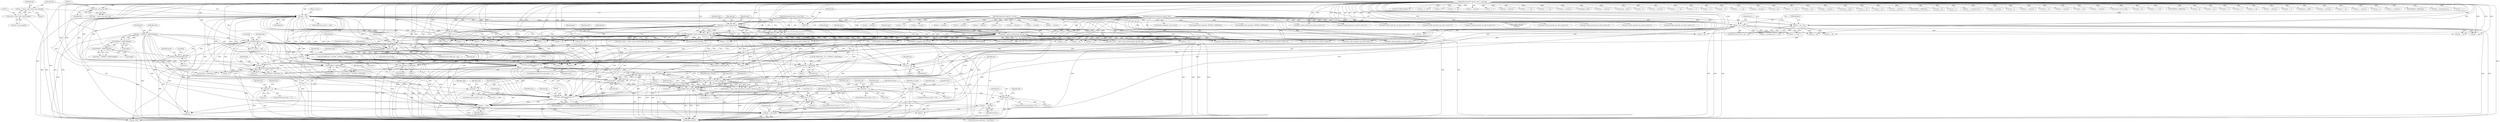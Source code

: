 digraph "1_tcpdump_5dc1860d8267b1e0cb78c9ffa2a40bea2fdb3ddc_4@pointer" {
"1000491" [label="(Call,bp+2)"];
"1000293" [label="(Call,ND_TCHECK2(bp[0], 4 + olen))"];
"1000274" [label="(Call,ND_TCHECK2(bp[0], 4))"];
"1000270" [label="(Call,bp < ep)"];
"1000266" [label="(Call,bp += 4)"];
"1000221" [label="(Call,pimv2_check_checksum(ndo, bp, bp2, len))"];
"1000209" [label="(Call,pimv2_check_checksum(ndo, bp, bp2, 8))"];
"1000120" [label="(MethodParameterIn,netdissect_options *ndo)"];
"1000121" [label="(MethodParameterIn,register const u_char *bp)"];
"1000142" [label="(Call,bp >= ep)"];
"1000129" [label="(Call,(const struct pim *)bp)"];
"1000134" [label="(Call,ep = (const u_char *)ndo->ndo_snapend)"];
"1000136" [label="(Call,(const u_char *)ndo->ndo_snapend)"];
"1000123" [label="(MethodParameterIn,const u_char *bp2)"];
"1000122" [label="(MethodParameterIn,register u_int len)"];
"1000230" [label="(Call,pimv2_check_checksum(ndo, bp, bp2, len))"];
"1000566" [label="(Call,bp += olen)"];
"1000549" [label="(Call,print_unknown_data(ndo, bp, \"\n\t    \", olen))"];
"1000333" [label="(Call,unsigned_relts_print(ndo, EXTRACT_16BITS(bp)))"];
"1000523" [label="(Call,pimv2_addr_print(ndo, ptr, pimv2_unicast, 0))"];
"1000471" [label="(Call,unsigned_relts_print(ndo, *(bp+1)))"];
"1000561" [label="(Call,print_unknown_data(ndo, bp, \"\n\t    \", olen))"];
"1000335" [label="(Call,EXTRACT_16BITS(bp))"];
"1000313" [label="(Call,bp += 4)"];
"1000435" [label="(Call,EXTRACT_32BITS(bp))"];
"1000404" [label="(Call,EXTRACT_32BITS(bp))"];
"1000357" [label="(Call,EXTRACT_16BITS(bp))"];
"1000321" [label="(Call,olen != 2)"];
"1000286" [label="(Call,olen = EXTRACT_16BITS(&bp[2]))"];
"1000288" [label="(Call,EXTRACT_16BITS(&bp[2]))"];
"1000281" [label="(Call,EXTRACT_16BITS(&bp[0]))"];
"1000440" [label="(Call,olen != 4)"];
"1000418" [label="(Call,olen != 4)"];
"1000340" [label="(Call,olen != 4)"];
"1000460" [label="(Call,*(bp+1) != 0)"];
"1000511" [label="(Call,ptr < (bp+olen))"];
"1000538" [label="(Call,ptr += advance)"];
"1000529" [label="(Call,advance < 0)"];
"1000521" [label="(Call,advance = pimv2_addr_print(ndo, ptr, pimv2_unicast, 0))"];
"1000507" [label="(Call,*ptr = bp)"];
"1000147" [label="(Call,ep > bp + len)"];
"1000152" [label="(Call,ep = bp + len)"];
"1000480" [label="(Call,bp+2)"];
"1000436" [label="(Identifier,bp)"];
"1000122" [label="(MethodParameterIn,register u_int len)"];
"1000124" [label="(Block,)"];
"1000509" [label="(Identifier,bp)"];
"1000131" [label="(Identifier,bp)"];
"1001255" [label="(Call,bp >= ep)"];
"1001555" [label="(Call,ND_TCHECK2(bp[0], 2))"];
"1000357" [label="(Call,EXTRACT_16BITS(bp))"];
"1000362" [label="(Call,bp+2)"];
"1000405" [label="(Identifier,bp)"];
"1000209" [label="(Call,pimv2_check_checksum(ndo, bp, bp2, 8))"];
"1000286" [label="(Call,olen = EXTRACT_16BITS(&bp[2]))"];
"1000336" [label="(Identifier,bp)"];
"1000432" [label="(Identifier,ndo)"];
"1000234" [label="(Identifier,len)"];
"1000138" [label="(Call,ndo->ndo_snapend)"];
"1000146" [label="(ControlStructure,if (ep > bp + len))"];
"1001004" [label="(Call,bp + sizeof(uint16_t) >= ep)"];
"1000825" [label="(Call,len -= 4)"];
"1001251" [label="(Call,len -= 4)"];
"1000492" [label="(Identifier,bp)"];
"1000433" [label="(Block,)"];
"1000649" [label="(Call,bp += 4)"];
"1000591" [label="(Call,bp += 8)"];
"1000213" [label="(Literal,8)"];
"1000874" [label="(Call,bp + 4 > ep)"];
"1000554" [label="(ControlStructure,break;)"];
"1000358" [label="(Identifier,bp)"];
"1000770" [label="(Call,len -= advance)"];
"1000211" [label="(Identifier,bp)"];
"1000321" [label="(Call,olen != 2)"];
"1000775" [label="(Call,bp + 4)"];
"1000466" [label="(Block,)"];
"1001317" [label="(Call,bp + 8 > ep)"];
"1000279" [label="(Call,otype = EXTRACT_16BITS(&bp[0]))"];
"1001078" [label="(Call,bp += advance)"];
"1000317" [label="(Identifier,otype)"];
"1000232" [label="(Identifier,bp)"];
"1000531" [label="(Literal,0)"];
"1000278" [label="(Literal,4)"];
"1001050" [label="(Call,bp += 2)"];
"1001506" [label="(Call,bp += advance)"];
"1000454" [label="(Identifier,ndo)"];
"1000465" [label="(Literal,0)"];
"1001036" [label="(Call,bp + 1 >= ep)"];
"1000755" [label="(Call,pimv2_addr_print(ndo, bp, pimv2_unicast, 0))"];
"1000469" [label="(Identifier,ndo)"];
"1001135" [label="(Call,bp + 1 >= ep)"];
"1000481" [label="(Identifier,bp)"];
"1000613" [label="(Call,ipaddr_string(ndo, &ip->ip_src))"];
"1001310" [label="(Call,bp += advance)"];
"1001324" [label="(Call,bp[0] & 0x80)"];
"1000143" [label="(Identifier,bp)"];
"1000333" [label="(Call,unsigned_relts_print(ndo, EXTRACT_16BITS(bp)))"];
"1000513" [label="(Call,bp+olen)"];
"1001298" [label="(Call,pimv2_addr_print(ndo, bp, pimv2_unicast, 0))"];
"1001442" [label="(Call,bp += advance)"];
"1000404" [label="(Call,EXTRACT_32BITS(bp))"];
"1000780" [label="(Call,ngroup = bp[1])"];
"1000935" [label="(Call,pimv2_addr_print(ndo, bp, pimv2_source, 0))"];
"1000875" [label="(Call,bp + 4)"];
"1000683" [label="(Call,len -= advance)"];
"1001113" [label="(Call,bp += advance)"];
"1000714" [label="(Call,len -= advance)"];
"1000774" [label="(Call,bp + 4 > ep)"];
"1000446" [label="(Identifier,ndo)"];
"1000346" [label="(Identifier,ndo)"];
"1000519" [label="(Identifier,ndo)"];
"1000273" [label="(Block,)"];
"1000270" [label="(Call,bp < ep)"];
"1001066" [label="(Call,pimv2_addr_print(ndo, bp, pimv2_unicast, 0))"];
"1001407" [label="(Call,unsigned_relts_print(ndo, EXTRACT_16BITS(&bp[2])))"];
"1001430" [label="(Call,pimv2_addr_print(ndo, bp, pimv2_unicast, 0))"];
"1000975" [label="(Call,pimv2_addr_print(ndo, bp, pimv2_source, 0))"];
"1001382" [label="(Call,bp + 1 >= ep)"];
"1000323" [label="(Literal,2)"];
"1000594" [label="(Call,len -= 8)"];
"1000535" [label="(Identifier,ndo)"];
"1001156" [label="(Call,bp += 4)"];
"1000120" [label="(MethodParameterIn,netdissect_options *ndo)"];
"1000274" [label="(Call,ND_TCHECK2(bp[0], 4))"];
"1001238" [label="(Call,bp += 4)"];
"1000288" [label="(Call,EXTRACT_16BITS(&bp[2]))"];
"1000822" [label="(Call,bp += 4)"];
"1000529" [label="(Call,advance < 0)"];
"1000297" [label="(Call,4 + olen)"];
"1001313" [label="(Call,len -= advance)"];
"1000334" [label="(Identifier,ndo)"];
"1000263" [label="(Block,)"];
"1000136" [label="(Call,(const u_char *)ndo->ndo_snapend)"];
"1000633" [label="(Call,ip6_print(ndo, bp, len))"];
"1000314" [label="(Identifier,bp)"];
"1000539" [label="(Identifier,ptr)"];
"1001219" [label="(Call,bp + 2 >= ep)"];
"1000356" [label="(Identifier,lan_delay)"];
"1000471" [label="(Call,unsigned_relts_print(ndo, *(bp+1)))"];
"1001183" [label="(Call,pimv2_addr_print(ndo, bp,\n \t\t\t\t\t\t\t\tpimv2_unicast,\n\t\t\t\t\t\t\t\t0))"];
"1001279" [label="(Call,bp += advance)"];
"1000567" [label="(Identifier,bp)"];
"1001267" [label="(Call,pimv2_addr_print(ndo, bp, pimv2_group, 0))"];
"1001586" [label="(MethodReturn,RET)"];
"1000337" [label="(ControlStructure,break;)"];
"1000282" [label="(Call,&bp[0])"];
"1001453" [label="(Call,bp < ep)"];
"1000435" [label="(Call,EXTRACT_32BITS(bp))"];
"1001397" [label="(Call,bp + 3 >= ep)"];
"1000339" [label="(ControlStructure,if (olen != 4))"];
"1000440" [label="(Call,olen != 4)"];
"1001101" [label="(Call,pimv2_addr_print(ndo, bp, pimv2_group, 0))"];
"1000910" [label="(Call,len -= 4)"];
"1000990" [label="(Call,len -= advance)"];
"1001517" [label="(Call,pimv2_addr_print(ndo, bp, pimv2_group, 0))"];
"1001054" [label="(Call,bp >= ep)"];
"1000142" [label="(Call,bp >= ep)"];
"1000619" [label="(Call,ipaddr_string(ndo, &ip->ip_dst))"];
"1000568" [label="(Identifier,olen)"];
"1000153" [label="(Identifier,ep)"];
"1000225" [label="(Identifier,len)"];
"1000521" [label="(Call,advance = pimv2_addr_print(ndo, ptr, pimv2_unicast, 0))"];
"1000355" [label="(Call,lan_delay = EXTRACT_16BITS(bp))"];
"1000212" [label="(Identifier,bp2)"];
"1000127" [label="(Call,*pim = (const struct pim *)bp)"];
"1000950" [label="(Call,len -= advance)"];
"1001481" [label="(Call,bp += advance)"];
"1000335" [label="(Call,EXTRACT_16BITS(bp))"];
"1000668" [label="(Call,pimv2_addr_print(ndo, bp, pimv2_group, 0))"];
"1000525" [label="(Identifier,ptr)"];
"1000656" [label="(Call,bp >= ep)"];
"1000402" [label="(Block,)"];
"1000399" [label="(Call,ND_PRINT((ndo, \"%u\", EXTRACT_32BITS(bp))))"];
"1000424" [label="(Identifier,ndo)"];
"1000540" [label="(Identifier,advance)"];
"1000551" [label="(Identifier,bp)"];
"1001151" [label="(Call,frpcnt = bp[1])"];
"1000493" [label="(Literal,2)"];
"1000230" [label="(Call,pimv2_check_checksum(ndo, bp, bp2, len))"];
"1001023" [label="(Call,bp >= ep)"];
"1000527" [label="(Literal,0)"];
"1000538" [label="(Call,ptr += advance)"];
"1000327" [label="(Identifier,ndo)"];
"1000510" [label="(ControlStructure,while (ptr < (bp+olen)))"];
"1000152" [label="(Call,ep = bp + len)"];
"1000313" [label="(Call,bp += 4)"];
"1000147" [label="(Call,ep > bp + len)"];
"1001286" [label="(Call,bp >= ep)"];
"1000141" [label="(ControlStructure,if (bp >= ep))"];
"1000947" [label="(Call,bp += advance)"];
"1001216" [label="(Call,EXTRACT_16BITS(bp))"];
"1000148" [label="(Identifier,ep)"];
"1000562" [label="(Identifier,ndo)"];
"1001214" [label="(Call,unsigned_relts_print(ndo, EXTRACT_16BITS(bp)))"];
"1000473" [label="(Call,*(bp+1))"];
"1001167" [label="(Call,bp < ep)"];
"1001540" [label="(Call,pimv2_addr_print(ndo, bp, pimv2_unicast, 0))"];
"1000340" [label="(Call,olen != 4)"];
"1000332" [label="(Block,)"];
"1000530" [label="(Identifier,advance)"];
"1000223" [label="(Identifier,bp)"];
"1000224" [label="(Identifier,bp2)"];
"1000272" [label="(Identifier,ep)"];
"1000511" [label="(Call,ptr < (bp+olen))"];
"1001037" [label="(Call,bp + 1)"];
"1000550" [label="(Identifier,ndo)"];
"1001018" [label="(Call,bp += sizeof(uint16_t))"];
"1000867" [label="(Call,bp += advance)"];
"1000587" [label="(Call,EXTRACT_32BITS(bp+4))"];
"1000569" [label="(ControlStructure,break;)"];
"1000287" [label="(Identifier,olen)"];
"1000566" [label="(Call,bp += olen)"];
"1000276" [label="(Identifier,bp)"];
"1001398" [label="(Call,bp + 3)"];
"1000522" [label="(Identifier,advance)"];
"1000491" [label="(Call,bp+2)"];
"1001529" [label="(Call,bp += advance)"];
"1001248" [label="(Call,bp += 4)"];
"1000516" [label="(Block,)"];
"1000320" [label="(ControlStructure,if (olen != 2))"];
"1000507" [label="(Call,*ptr = bp)"];
"1000322" [label="(Identifier,olen)"];
"1000907" [label="(Call,bp += 4)"];
"1000819" [label="(Call,unsigned_relts_print(ndo, holdtime))"];
"1001195" [label="(Call,bp += advance)"];
"1000430" [label="(Call,ND_PRINT((ndo, \"0x%08x\", EXTRACT_32BITS(bp))))"];
"1000219" [label="(Call,cksum_status = pimv2_check_checksum(ndo, bp, bp2, len))"];
"1000271" [label="(Identifier,bp)"];
"1000315" [label="(Literal,4)"];
"1000575" [label="(Call,bp + 4)"];
"1000505" [label="(Block,)"];
"1000743" [label="(Call,bp >= ep)"];
"1000552" [label="(Literal,\"\n\t    \")"];
"1000293" [label="(Call,ND_TCHECK2(bp[0], 4 + olen))"];
"1000281" [label="(Call,EXTRACT_16BITS(&bp[0]))"];
"1001360" [label="(Call,bp += 4)"];
"1000839" [label="(Call,bp >= ep)"];
"1000767" [label="(Call,bp += advance)"];
"1000361" [label="(Call,EXTRACT_16BITS(bp+2))"];
"1000145" [label="(Return,return;)"];
"1000233" [label="(Identifier,bp2)"];
"1000599" [label="(Call,(const struct ip *)bp)"];
"1001085" [label="(Call,bp < ep)"];
"1000728" [label="(Call,bp += 4)"];
"1000490" [label="(Call,EXTRACT_16BITS(bp+2))"];
"1001564" [label="(Call,unsigned_relts_print(ndo, EXTRACT_16BITS(bp)))"];
"1000302" [label="(Identifier,ndo)"];
"1001199" [label="(Call,bp + 1 >= ep)"];
"1001016" [label="(Call,EXTRACT_16BITS(bp))"];
"1000134" [label="(Call,ep = (const u_char *)ndo->ndo_snapend)"];
"1000221" [label="(Call,pimv2_check_checksum(ndo, bp, bp2, len))"];
"1000280" [label="(Identifier,otype)"];
"1001282" [label="(Call,len -= advance)"];
"1000418" [label="(Call,olen != 4)"];
"1000460" [label="(Call,*(bp+1) != 0)"];
"1000870" [label="(Call,len -= advance)"];
"1001318" [label="(Call,bp + 8)"];
"1001418" [label="(Call,bp >= ep)"];
"1001200" [label="(Call,bp + 1)"];
"1000543" [label="(ControlStructure,if (ndo->ndo_vflag <= 1))"];
"1000417" [label="(ControlStructure,if (olen != 4))"];
"1000541" [label="(ControlStructure,break;)"];
"1001220" [label="(Call,bp + 2)"];
"1000508" [label="(Identifier,ptr)"];
"1000207" [label="(Call,cksum_status = pimv2_check_checksum(ndo, bp, bp2, 8))"];
"1000269" [label="(ControlStructure,while (bp < ep))"];
"1001117" [label="(Call,bp >= ep)"];
"1000855" [label="(Call,pimv2_addr_print(ndo, bp, pimv2_group, 0))"];
"1000275" [label="(Call,bp[0])"];
"1001494" [label="(Call,pimv2_addr_print(ndo, bp, pimv2_unicast, 0))"];
"1001552" [label="(Call,bp += advance)"];
"1000294" [label="(Call,bp[0])"];
"1000627" [label="(Call,ip_print(ndo, bp, len))"];
"1000462" [label="(Call,bp+1)"];
"1000472" [label="(Identifier,ndo)"];
"1000459" [label="(ControlStructure,if (*(bp+1) != 0))"];
"1000528" [label="(ControlStructure,if (advance < 0))"];
"1000523" [label="(Call,pimv2_addr_print(ndo, ptr, pimv2_unicast, 0))"];
"1000553" [label="(Identifier,olen)"];
"1000555" [label="(ControlStructure,if (ndo->ndo_vflag> 1))"];
"1000289" [label="(Call,&bp[2])"];
"1000420" [label="(Literal,4)"];
"1000442" [label="(Literal,4)"];
"1000699" [label="(Call,pimv2_addr_print(ndo, bp, pimv2_unicast, 0))"];
"1000231" [label="(Identifier,ndo)"];
"1000461" [label="(Call,*(bp+1))"];
"1001414" [label="(Call,bp += 4)"];
"1000228" [label="(Call,cksum_status = pimv2_check_checksum(ndo, bp, bp2, len))"];
"1000652" [label="(Call,len -= 4)"];
"1001376" [label="(Call,pfxcnt = bp[0])"];
"1000680" [label="(Call,bp += advance)"];
"1000687" [label="(Call,bp >= ep)"];
"1000144" [label="(Identifier,ep)"];
"1000561" [label="(Call,print_unknown_data(ndo, bp, \"\n\t    \", olen))"];
"1000588" [label="(Call,bp+4)"];
"1000711" [label="(Call,bp += advance)"];
"1001136" [label="(Call,bp + 1)"];
"1000129" [label="(Call,(const struct pim *)bp)"];
"1000987" [label="(Call,bp += advance)"];
"1001364" [label="(Call,bp >= ep)"];
"1000210" [label="(Identifier,ndo)"];
"1000267" [label="(Identifier,bp)"];
"1000563" [label="(Identifier,bp)"];
"1000222" [label="(Identifier,ndo)"];
"1001000" [label="(Call,bp += 4)"];
"1000341" [label="(Identifier,olen)"];
"1000439" [label="(ControlStructure,if (olen != 4))"];
"1000512" [label="(Identifier,ptr)"];
"1000479" [label="(Call,EXTRACT_16BITS(bp+2))"];
"1000731" [label="(Call,len -= 4)"];
"1000121" [label="(MethodParameterIn,register const u_char *bp)"];
"1000295" [label="(Identifier,bp)"];
"1001566" [label="(Call,EXTRACT_16BITS(bp))"];
"1000419" [label="(Identifier,olen)"];
"1000154" [label="(Call,bp + len)"];
"1001005" [label="(Call,bp + sizeof(uint16_t))"];
"1000526" [label="(Identifier,pimv2_unicast)"];
"1000159" [label="(Identifier,pim)"];
"1000565" [label="(Identifier,olen)"];
"1000549" [label="(Call,print_unknown_data(ndo, bp, \"\n\t    \", olen))"];
"1000342" [label="(Literal,4)"];
"1000149" [label="(Call,bp + len)"];
"1000441" [label="(Identifier,olen)"];
"1000268" [label="(Literal,4)"];
"1001383" [label="(Call,bp + 1)"];
"1000135" [label="(Identifier,ep)"];
"1000564" [label="(Literal,\"\n\t    \")"];
"1000123" [label="(MethodParameterIn,const u_char *bp2)"];
"1000524" [label="(Identifier,ndo)"];
"1001469" [label="(Call,pimv2_addr_print(ndo, bp, pimv2_group, 0))"];
"1000474" [label="(Call,bp+1)"];
"1000266" [label="(Call,bp += 4)"];
"1000491" -> "1000490"  [label="AST: "];
"1000491" -> "1000493"  [label="CFG: "];
"1000492" -> "1000491"  [label="AST: "];
"1000493" -> "1000491"  [label="AST: "];
"1000490" -> "1000491"  [label="CFG: "];
"1000491" -> "1001586"  [label="DDG: "];
"1000293" -> "1000491"  [label="DDG: "];
"1000121" -> "1000491"  [label="DDG: "];
"1000221" -> "1000491"  [label="DDG: "];
"1000230" -> "1000491"  [label="DDG: "];
"1000209" -> "1000491"  [label="DDG: "];
"1000313" -> "1000491"  [label="DDG: "];
"1000142" -> "1000491"  [label="DDG: "];
"1000293" -> "1000273"  [label="AST: "];
"1000293" -> "1000297"  [label="CFG: "];
"1000294" -> "1000293"  [label="AST: "];
"1000297" -> "1000293"  [label="AST: "];
"1000302" -> "1000293"  [label="CFG: "];
"1000293" -> "1001586"  [label="DDG: "];
"1000293" -> "1001586"  [label="DDG: "];
"1000293" -> "1001586"  [label="DDG: "];
"1000293" -> "1000270"  [label="DDG: "];
"1000293" -> "1000274"  [label="DDG: "];
"1000274" -> "1000293"  [label="DDG: "];
"1000270" -> "1000293"  [label="DDG: "];
"1000121" -> "1000293"  [label="DDG: "];
"1000286" -> "1000293"  [label="DDG: "];
"1000293" -> "1000313"  [label="DDG: "];
"1000293" -> "1000335"  [label="DDG: "];
"1000293" -> "1000357"  [label="DDG: "];
"1000293" -> "1000361"  [label="DDG: "];
"1000293" -> "1000362"  [label="DDG: "];
"1000293" -> "1000404"  [label="DDG: "];
"1000293" -> "1000435"  [label="DDG: "];
"1000293" -> "1000462"  [label="DDG: "];
"1000293" -> "1000474"  [label="DDG: "];
"1000293" -> "1000479"  [label="DDG: "];
"1000293" -> "1000480"  [label="DDG: "];
"1000293" -> "1000490"  [label="DDG: "];
"1000293" -> "1000507"  [label="DDG: "];
"1000293" -> "1000511"  [label="DDG: "];
"1000293" -> "1000513"  [label="DDG: "];
"1000293" -> "1000549"  [label="DDG: "];
"1000293" -> "1000561"  [label="DDG: "];
"1000293" -> "1000566"  [label="DDG: "];
"1000274" -> "1000273"  [label="AST: "];
"1000274" -> "1000278"  [label="CFG: "];
"1000275" -> "1000274"  [label="AST: "];
"1000278" -> "1000274"  [label="AST: "];
"1000280" -> "1000274"  [label="CFG: "];
"1000274" -> "1001586"  [label="DDG: "];
"1000270" -> "1000274"  [label="DDG: "];
"1000121" -> "1000274"  [label="DDG: "];
"1000270" -> "1000269"  [label="AST: "];
"1000270" -> "1000272"  [label="CFG: "];
"1000271" -> "1000270"  [label="AST: "];
"1000272" -> "1000270"  [label="AST: "];
"1000276" -> "1000270"  [label="CFG: "];
"1000569" -> "1000270"  [label="CFG: "];
"1000270" -> "1001586"  [label="DDG: "];
"1000270" -> "1001586"  [label="DDG: "];
"1000270" -> "1001586"  [label="DDG: "];
"1000266" -> "1000270"  [label="DDG: "];
"1000566" -> "1000270"  [label="DDG: "];
"1000121" -> "1000270"  [label="DDG: "];
"1000147" -> "1000270"  [label="DDG: "];
"1000152" -> "1000270"  [label="DDG: "];
"1000270" -> "1000313"  [label="DDG: "];
"1000266" -> "1000263"  [label="AST: "];
"1000266" -> "1000268"  [label="CFG: "];
"1000267" -> "1000266"  [label="AST: "];
"1000268" -> "1000266"  [label="AST: "];
"1000271" -> "1000266"  [label="CFG: "];
"1000221" -> "1000266"  [label="DDG: "];
"1000230" -> "1000266"  [label="DDG: "];
"1000209" -> "1000266"  [label="DDG: "];
"1000121" -> "1000266"  [label="DDG: "];
"1000142" -> "1000266"  [label="DDG: "];
"1000221" -> "1000219"  [label="AST: "];
"1000221" -> "1000225"  [label="CFG: "];
"1000222" -> "1000221"  [label="AST: "];
"1000223" -> "1000221"  [label="AST: "];
"1000224" -> "1000221"  [label="AST: "];
"1000225" -> "1000221"  [label="AST: "];
"1000219" -> "1000221"  [label="CFG: "];
"1000221" -> "1001586"  [label="DDG: "];
"1000221" -> "1001586"  [label="DDG: "];
"1000221" -> "1001586"  [label="DDG: "];
"1000221" -> "1001586"  [label="DDG: "];
"1000221" -> "1000219"  [label="DDG: "];
"1000221" -> "1000219"  [label="DDG: "];
"1000221" -> "1000219"  [label="DDG: "];
"1000221" -> "1000219"  [label="DDG: "];
"1000209" -> "1000221"  [label="DDG: "];
"1000209" -> "1000221"  [label="DDG: "];
"1000209" -> "1000221"  [label="DDG: "];
"1000120" -> "1000221"  [label="DDG: "];
"1000121" -> "1000221"  [label="DDG: "];
"1000123" -> "1000221"  [label="DDG: "];
"1000122" -> "1000221"  [label="DDG: "];
"1000221" -> "1000333"  [label="DDG: "];
"1000221" -> "1000335"  [label="DDG: "];
"1000221" -> "1000357"  [label="DDG: "];
"1000221" -> "1000404"  [label="DDG: "];
"1000221" -> "1000435"  [label="DDG: "];
"1000221" -> "1000462"  [label="DDG: "];
"1000221" -> "1000471"  [label="DDG: "];
"1000221" -> "1000474"  [label="DDG: "];
"1000221" -> "1000479"  [label="DDG: "];
"1000221" -> "1000480"  [label="DDG: "];
"1000221" -> "1000490"  [label="DDG: "];
"1000221" -> "1000507"  [label="DDG: "];
"1000221" -> "1000511"  [label="DDG: "];
"1000221" -> "1000513"  [label="DDG: "];
"1000221" -> "1000523"  [label="DDG: "];
"1000221" -> "1000549"  [label="DDG: "];
"1000221" -> "1000549"  [label="DDG: "];
"1000221" -> "1000561"  [label="DDG: "];
"1000221" -> "1000561"  [label="DDG: "];
"1000221" -> "1000566"  [label="DDG: "];
"1000221" -> "1000575"  [label="DDG: "];
"1000221" -> "1000587"  [label="DDG: "];
"1000221" -> "1000588"  [label="DDG: "];
"1000221" -> "1000591"  [label="DDG: "];
"1000221" -> "1000594"  [label="DDG: "];
"1000221" -> "1000613"  [label="DDG: "];
"1000221" -> "1000627"  [label="DDG: "];
"1000221" -> "1000627"  [label="DDG: "];
"1000221" -> "1000627"  [label="DDG: "];
"1000221" -> "1000633"  [label="DDG: "];
"1000221" -> "1000633"  [label="DDG: "];
"1000221" -> "1000633"  [label="DDG: "];
"1000221" -> "1000649"  [label="DDG: "];
"1000221" -> "1000652"  [label="DDG: "];
"1000221" -> "1000668"  [label="DDG: "];
"1000221" -> "1000728"  [label="DDG: "];
"1000221" -> "1000731"  [label="DDG: "];
"1000221" -> "1000755"  [label="DDG: "];
"1000221" -> "1000819"  [label="DDG: "];
"1000221" -> "1000855"  [label="DDG: "];
"1000221" -> "1001000"  [label="DDG: "];
"1000221" -> "1001066"  [label="DDG: "];
"1000221" -> "1001248"  [label="DDG: "];
"1000221" -> "1001251"  [label="DDG: "];
"1000221" -> "1001267"  [label="DDG: "];
"1000221" -> "1001360"  [label="DDG: "];
"1000221" -> "1001407"  [label="DDG: "];
"1000221" -> "1001494"  [label="DDG: "];
"1000221" -> "1001494"  [label="DDG: "];
"1000209" -> "1000207"  [label="AST: "];
"1000209" -> "1000213"  [label="CFG: "];
"1000210" -> "1000209"  [label="AST: "];
"1000211" -> "1000209"  [label="AST: "];
"1000212" -> "1000209"  [label="AST: "];
"1000213" -> "1000209"  [label="AST: "];
"1000207" -> "1000209"  [label="CFG: "];
"1000209" -> "1001586"  [label="DDG: "];
"1000209" -> "1001586"  [label="DDG: "];
"1000209" -> "1001586"  [label="DDG: "];
"1000209" -> "1000207"  [label="DDG: "];
"1000209" -> "1000207"  [label="DDG: "];
"1000209" -> "1000207"  [label="DDG: "];
"1000209" -> "1000207"  [label="DDG: "];
"1000120" -> "1000209"  [label="DDG: "];
"1000121" -> "1000209"  [label="DDG: "];
"1000142" -> "1000209"  [label="DDG: "];
"1000123" -> "1000209"  [label="DDG: "];
"1000209" -> "1000333"  [label="DDG: "];
"1000209" -> "1000335"  [label="DDG: "];
"1000209" -> "1000357"  [label="DDG: "];
"1000209" -> "1000404"  [label="DDG: "];
"1000209" -> "1000435"  [label="DDG: "];
"1000209" -> "1000462"  [label="DDG: "];
"1000209" -> "1000471"  [label="DDG: "];
"1000209" -> "1000474"  [label="DDG: "];
"1000209" -> "1000479"  [label="DDG: "];
"1000209" -> "1000480"  [label="DDG: "];
"1000209" -> "1000490"  [label="DDG: "];
"1000209" -> "1000507"  [label="DDG: "];
"1000209" -> "1000511"  [label="DDG: "];
"1000209" -> "1000513"  [label="DDG: "];
"1000209" -> "1000523"  [label="DDG: "];
"1000209" -> "1000549"  [label="DDG: "];
"1000209" -> "1000549"  [label="DDG: "];
"1000209" -> "1000561"  [label="DDG: "];
"1000209" -> "1000561"  [label="DDG: "];
"1000209" -> "1000566"  [label="DDG: "];
"1000209" -> "1000575"  [label="DDG: "];
"1000209" -> "1000587"  [label="DDG: "];
"1000209" -> "1000588"  [label="DDG: "];
"1000209" -> "1000591"  [label="DDG: "];
"1000209" -> "1000613"  [label="DDG: "];
"1000209" -> "1000627"  [label="DDG: "];
"1000209" -> "1000627"  [label="DDG: "];
"1000209" -> "1000633"  [label="DDG: "];
"1000209" -> "1000633"  [label="DDG: "];
"1000209" -> "1000649"  [label="DDG: "];
"1000209" -> "1000668"  [label="DDG: "];
"1000209" -> "1000728"  [label="DDG: "];
"1000209" -> "1000755"  [label="DDG: "];
"1000209" -> "1000819"  [label="DDG: "];
"1000209" -> "1000855"  [label="DDG: "];
"1000209" -> "1001000"  [label="DDG: "];
"1000209" -> "1001066"  [label="DDG: "];
"1000209" -> "1001248"  [label="DDG: "];
"1000209" -> "1001267"  [label="DDG: "];
"1000209" -> "1001360"  [label="DDG: "];
"1000209" -> "1001407"  [label="DDG: "];
"1000209" -> "1001494"  [label="DDG: "];
"1000209" -> "1001494"  [label="DDG: "];
"1000120" -> "1000119"  [label="AST: "];
"1000120" -> "1001586"  [label="DDG: "];
"1000120" -> "1000230"  [label="DDG: "];
"1000120" -> "1000333"  [label="DDG: "];
"1000120" -> "1000471"  [label="DDG: "];
"1000120" -> "1000523"  [label="DDG: "];
"1000120" -> "1000549"  [label="DDG: "];
"1000120" -> "1000561"  [label="DDG: "];
"1000120" -> "1000613"  [label="DDG: "];
"1000120" -> "1000619"  [label="DDG: "];
"1000120" -> "1000627"  [label="DDG: "];
"1000120" -> "1000633"  [label="DDG: "];
"1000120" -> "1000668"  [label="DDG: "];
"1000120" -> "1000699"  [label="DDG: "];
"1000120" -> "1000755"  [label="DDG: "];
"1000120" -> "1000819"  [label="DDG: "];
"1000120" -> "1000855"  [label="DDG: "];
"1000120" -> "1000935"  [label="DDG: "];
"1000120" -> "1000975"  [label="DDG: "];
"1000120" -> "1001066"  [label="DDG: "];
"1000120" -> "1001101"  [label="DDG: "];
"1000120" -> "1001183"  [label="DDG: "];
"1000120" -> "1001214"  [label="DDG: "];
"1000120" -> "1001267"  [label="DDG: "];
"1000120" -> "1001298"  [label="DDG: "];
"1000120" -> "1001407"  [label="DDG: "];
"1000120" -> "1001430"  [label="DDG: "];
"1000120" -> "1001469"  [label="DDG: "];
"1000120" -> "1001494"  [label="DDG: "];
"1000120" -> "1001517"  [label="DDG: "];
"1000120" -> "1001540"  [label="DDG: "];
"1000120" -> "1001564"  [label="DDG: "];
"1000121" -> "1000119"  [label="AST: "];
"1000121" -> "1001586"  [label="DDG: "];
"1000121" -> "1000129"  [label="DDG: "];
"1000121" -> "1000142"  [label="DDG: "];
"1000121" -> "1000147"  [label="DDG: "];
"1000121" -> "1000149"  [label="DDG: "];
"1000121" -> "1000152"  [label="DDG: "];
"1000121" -> "1000154"  [label="DDG: "];
"1000121" -> "1000230"  [label="DDG: "];
"1000121" -> "1000313"  [label="DDG: "];
"1000121" -> "1000335"  [label="DDG: "];
"1000121" -> "1000357"  [label="DDG: "];
"1000121" -> "1000361"  [label="DDG: "];
"1000121" -> "1000362"  [label="DDG: "];
"1000121" -> "1000404"  [label="DDG: "];
"1000121" -> "1000435"  [label="DDG: "];
"1000121" -> "1000462"  [label="DDG: "];
"1000121" -> "1000474"  [label="DDG: "];
"1000121" -> "1000479"  [label="DDG: "];
"1000121" -> "1000480"  [label="DDG: "];
"1000121" -> "1000490"  [label="DDG: "];
"1000121" -> "1000507"  [label="DDG: "];
"1000121" -> "1000511"  [label="DDG: "];
"1000121" -> "1000513"  [label="DDG: "];
"1000121" -> "1000549"  [label="DDG: "];
"1000121" -> "1000561"  [label="DDG: "];
"1000121" -> "1000566"  [label="DDG: "];
"1000121" -> "1000575"  [label="DDG: "];
"1000121" -> "1000587"  [label="DDG: "];
"1000121" -> "1000588"  [label="DDG: "];
"1000121" -> "1000591"  [label="DDG: "];
"1000121" -> "1000599"  [label="DDG: "];
"1000121" -> "1000627"  [label="DDG: "];
"1000121" -> "1000633"  [label="DDG: "];
"1000121" -> "1000649"  [label="DDG: "];
"1000121" -> "1000656"  [label="DDG: "];
"1000121" -> "1000668"  [label="DDG: "];
"1000121" -> "1000680"  [label="DDG: "];
"1000121" -> "1000687"  [label="DDG: "];
"1000121" -> "1000699"  [label="DDG: "];
"1000121" -> "1000711"  [label="DDG: "];
"1000121" -> "1000728"  [label="DDG: "];
"1000121" -> "1000743"  [label="DDG: "];
"1000121" -> "1000755"  [label="DDG: "];
"1000121" -> "1000767"  [label="DDG: "];
"1000121" -> "1000774"  [label="DDG: "];
"1000121" -> "1000775"  [label="DDG: "];
"1000121" -> "1000780"  [label="DDG: "];
"1000121" -> "1000822"  [label="DDG: "];
"1000121" -> "1000839"  [label="DDG: "];
"1000121" -> "1000855"  [label="DDG: "];
"1000121" -> "1000867"  [label="DDG: "];
"1000121" -> "1000874"  [label="DDG: "];
"1000121" -> "1000875"  [label="DDG: "];
"1000121" -> "1000907"  [label="DDG: "];
"1000121" -> "1000935"  [label="DDG: "];
"1000121" -> "1000947"  [label="DDG: "];
"1000121" -> "1000975"  [label="DDG: "];
"1000121" -> "1000987"  [label="DDG: "];
"1000121" -> "1001000"  [label="DDG: "];
"1000121" -> "1001004"  [label="DDG: "];
"1000121" -> "1001005"  [label="DDG: "];
"1000121" -> "1001016"  [label="DDG: "];
"1000121" -> "1001018"  [label="DDG: "];
"1000121" -> "1001023"  [label="DDG: "];
"1000121" -> "1001036"  [label="DDG: "];
"1000121" -> "1001037"  [label="DDG: "];
"1000121" -> "1001050"  [label="DDG: "];
"1000121" -> "1001054"  [label="DDG: "];
"1000121" -> "1001066"  [label="DDG: "];
"1000121" -> "1001078"  [label="DDG: "];
"1000121" -> "1001085"  [label="DDG: "];
"1000121" -> "1001101"  [label="DDG: "];
"1000121" -> "1001113"  [label="DDG: "];
"1000121" -> "1001117"  [label="DDG: "];
"1000121" -> "1001135"  [label="DDG: "];
"1000121" -> "1001136"  [label="DDG: "];
"1000121" -> "1001151"  [label="DDG: "];
"1000121" -> "1001156"  [label="DDG: "];
"1000121" -> "1001167"  [label="DDG: "];
"1000121" -> "1001183"  [label="DDG: "];
"1000121" -> "1001195"  [label="DDG: "];
"1000121" -> "1001199"  [label="DDG: "];
"1000121" -> "1001200"  [label="DDG: "];
"1000121" -> "1001216"  [label="DDG: "];
"1000121" -> "1001219"  [label="DDG: "];
"1000121" -> "1001220"  [label="DDG: "];
"1000121" -> "1001238"  [label="DDG: "];
"1000121" -> "1001248"  [label="DDG: "];
"1000121" -> "1001255"  [label="DDG: "];
"1000121" -> "1001267"  [label="DDG: "];
"1000121" -> "1001279"  [label="DDG: "];
"1000121" -> "1001286"  [label="DDG: "];
"1000121" -> "1001298"  [label="DDG: "];
"1000121" -> "1001310"  [label="DDG: "];
"1000121" -> "1001317"  [label="DDG: "];
"1000121" -> "1001318"  [label="DDG: "];
"1000121" -> "1001324"  [label="DDG: "];
"1000121" -> "1001360"  [label="DDG: "];
"1000121" -> "1001364"  [label="DDG: "];
"1000121" -> "1001376"  [label="DDG: "];
"1000121" -> "1001382"  [label="DDG: "];
"1000121" -> "1001383"  [label="DDG: "];
"1000121" -> "1001397"  [label="DDG: "];
"1000121" -> "1001398"  [label="DDG: "];
"1000121" -> "1001414"  [label="DDG: "];
"1000121" -> "1001418"  [label="DDG: "];
"1000121" -> "1001430"  [label="DDG: "];
"1000121" -> "1001442"  [label="DDG: "];
"1000121" -> "1001453"  [label="DDG: "];
"1000121" -> "1001469"  [label="DDG: "];
"1000121" -> "1001481"  [label="DDG: "];
"1000121" -> "1001494"  [label="DDG: "];
"1000121" -> "1001506"  [label="DDG: "];
"1000121" -> "1001517"  [label="DDG: "];
"1000121" -> "1001529"  [label="DDG: "];
"1000121" -> "1001540"  [label="DDG: "];
"1000121" -> "1001552"  [label="DDG: "];
"1000121" -> "1001555"  [label="DDG: "];
"1000121" -> "1001566"  [label="DDG: "];
"1000142" -> "1000141"  [label="AST: "];
"1000142" -> "1000144"  [label="CFG: "];
"1000143" -> "1000142"  [label="AST: "];
"1000144" -> "1000142"  [label="AST: "];
"1000145" -> "1000142"  [label="CFG: "];
"1000148" -> "1000142"  [label="CFG: "];
"1000142" -> "1001586"  [label="DDG: "];
"1000142" -> "1001586"  [label="DDG: "];
"1000142" -> "1001586"  [label="DDG: "];
"1000129" -> "1000142"  [label="DDG: "];
"1000134" -> "1000142"  [label="DDG: "];
"1000142" -> "1000147"  [label="DDG: "];
"1000142" -> "1000147"  [label="DDG: "];
"1000142" -> "1000149"  [label="DDG: "];
"1000142" -> "1000152"  [label="DDG: "];
"1000142" -> "1000154"  [label="DDG: "];
"1000142" -> "1000230"  [label="DDG: "];
"1000142" -> "1000335"  [label="DDG: "];
"1000142" -> "1000357"  [label="DDG: "];
"1000142" -> "1000404"  [label="DDG: "];
"1000142" -> "1000435"  [label="DDG: "];
"1000142" -> "1000462"  [label="DDG: "];
"1000142" -> "1000474"  [label="DDG: "];
"1000142" -> "1000479"  [label="DDG: "];
"1000142" -> "1000480"  [label="DDG: "];
"1000142" -> "1000490"  [label="DDG: "];
"1000142" -> "1000507"  [label="DDG: "];
"1000142" -> "1000511"  [label="DDG: "];
"1000142" -> "1000513"  [label="DDG: "];
"1000142" -> "1000549"  [label="DDG: "];
"1000142" -> "1000561"  [label="DDG: "];
"1000142" -> "1000566"  [label="DDG: "];
"1000142" -> "1000575"  [label="DDG: "];
"1000142" -> "1000587"  [label="DDG: "];
"1000142" -> "1000588"  [label="DDG: "];
"1000142" -> "1000591"  [label="DDG: "];
"1000142" -> "1000627"  [label="DDG: "];
"1000142" -> "1000633"  [label="DDG: "];
"1000142" -> "1000649"  [label="DDG: "];
"1000142" -> "1000728"  [label="DDG: "];
"1000142" -> "1001000"  [label="DDG: "];
"1000142" -> "1001248"  [label="DDG: "];
"1000142" -> "1001360"  [label="DDG: "];
"1000142" -> "1001494"  [label="DDG: "];
"1000129" -> "1000127"  [label="AST: "];
"1000129" -> "1000131"  [label="CFG: "];
"1000130" -> "1000129"  [label="AST: "];
"1000131" -> "1000129"  [label="AST: "];
"1000127" -> "1000129"  [label="CFG: "];
"1000129" -> "1000127"  [label="DDG: "];
"1000134" -> "1000124"  [label="AST: "];
"1000134" -> "1000136"  [label="CFG: "];
"1000135" -> "1000134"  [label="AST: "];
"1000136" -> "1000134"  [label="AST: "];
"1000143" -> "1000134"  [label="CFG: "];
"1000134" -> "1001586"  [label="DDG: "];
"1000136" -> "1000134"  [label="DDG: "];
"1000136" -> "1000138"  [label="CFG: "];
"1000137" -> "1000136"  [label="AST: "];
"1000138" -> "1000136"  [label="AST: "];
"1000136" -> "1001586"  [label="DDG: "];
"1000123" -> "1000119"  [label="AST: "];
"1000123" -> "1001586"  [label="DDG: "];
"1000123" -> "1000230"  [label="DDG: "];
"1000122" -> "1000119"  [label="AST: "];
"1000122" -> "1001586"  [label="DDG: "];
"1000122" -> "1000147"  [label="DDG: "];
"1000122" -> "1000149"  [label="DDG: "];
"1000122" -> "1000152"  [label="DDG: "];
"1000122" -> "1000154"  [label="DDG: "];
"1000122" -> "1000230"  [label="DDG: "];
"1000122" -> "1000594"  [label="DDG: "];
"1000122" -> "1000627"  [label="DDG: "];
"1000122" -> "1000633"  [label="DDG: "];
"1000122" -> "1000652"  [label="DDG: "];
"1000122" -> "1000683"  [label="DDG: "];
"1000122" -> "1000714"  [label="DDG: "];
"1000122" -> "1000731"  [label="DDG: "];
"1000122" -> "1000770"  [label="DDG: "];
"1000122" -> "1000825"  [label="DDG: "];
"1000122" -> "1000870"  [label="DDG: "];
"1000122" -> "1000910"  [label="DDG: "];
"1000122" -> "1000950"  [label="DDG: "];
"1000122" -> "1000990"  [label="DDG: "];
"1000122" -> "1001251"  [label="DDG: "];
"1000122" -> "1001282"  [label="DDG: "];
"1000122" -> "1001313"  [label="DDG: "];
"1000230" -> "1000228"  [label="AST: "];
"1000230" -> "1000234"  [label="CFG: "];
"1000231" -> "1000230"  [label="AST: "];
"1000232" -> "1000230"  [label="AST: "];
"1000233" -> "1000230"  [label="AST: "];
"1000234" -> "1000230"  [label="AST: "];
"1000228" -> "1000230"  [label="CFG: "];
"1000230" -> "1001586"  [label="DDG: "];
"1000230" -> "1001586"  [label="DDG: "];
"1000230" -> "1001586"  [label="DDG: "];
"1000230" -> "1001586"  [label="DDG: "];
"1000230" -> "1000228"  [label="DDG: "];
"1000230" -> "1000228"  [label="DDG: "];
"1000230" -> "1000228"  [label="DDG: "];
"1000230" -> "1000228"  [label="DDG: "];
"1000230" -> "1000333"  [label="DDG: "];
"1000230" -> "1000335"  [label="DDG: "];
"1000230" -> "1000357"  [label="DDG: "];
"1000230" -> "1000404"  [label="DDG: "];
"1000230" -> "1000435"  [label="DDG: "];
"1000230" -> "1000462"  [label="DDG: "];
"1000230" -> "1000471"  [label="DDG: "];
"1000230" -> "1000474"  [label="DDG: "];
"1000230" -> "1000479"  [label="DDG: "];
"1000230" -> "1000480"  [label="DDG: "];
"1000230" -> "1000490"  [label="DDG: "];
"1000230" -> "1000507"  [label="DDG: "];
"1000230" -> "1000511"  [label="DDG: "];
"1000230" -> "1000513"  [label="DDG: "];
"1000230" -> "1000523"  [label="DDG: "];
"1000230" -> "1000549"  [label="DDG: "];
"1000230" -> "1000549"  [label="DDG: "];
"1000230" -> "1000561"  [label="DDG: "];
"1000230" -> "1000561"  [label="DDG: "];
"1000230" -> "1000566"  [label="DDG: "];
"1000230" -> "1000575"  [label="DDG: "];
"1000230" -> "1000587"  [label="DDG: "];
"1000230" -> "1000588"  [label="DDG: "];
"1000230" -> "1000591"  [label="DDG: "];
"1000230" -> "1000594"  [label="DDG: "];
"1000230" -> "1000613"  [label="DDG: "];
"1000230" -> "1000627"  [label="DDG: "];
"1000230" -> "1000627"  [label="DDG: "];
"1000230" -> "1000627"  [label="DDG: "];
"1000230" -> "1000633"  [label="DDG: "];
"1000230" -> "1000633"  [label="DDG: "];
"1000230" -> "1000633"  [label="DDG: "];
"1000230" -> "1000649"  [label="DDG: "];
"1000230" -> "1000652"  [label="DDG: "];
"1000230" -> "1000668"  [label="DDG: "];
"1000230" -> "1000728"  [label="DDG: "];
"1000230" -> "1000731"  [label="DDG: "];
"1000230" -> "1000755"  [label="DDG: "];
"1000230" -> "1000819"  [label="DDG: "];
"1000230" -> "1000855"  [label="DDG: "];
"1000230" -> "1001000"  [label="DDG: "];
"1000230" -> "1001066"  [label="DDG: "];
"1000230" -> "1001248"  [label="DDG: "];
"1000230" -> "1001251"  [label="DDG: "];
"1000230" -> "1001267"  [label="DDG: "];
"1000230" -> "1001360"  [label="DDG: "];
"1000230" -> "1001407"  [label="DDG: "];
"1000230" -> "1001494"  [label="DDG: "];
"1000230" -> "1001494"  [label="DDG: "];
"1000566" -> "1000273"  [label="AST: "];
"1000566" -> "1000568"  [label="CFG: "];
"1000567" -> "1000566"  [label="AST: "];
"1000568" -> "1000566"  [label="AST: "];
"1000271" -> "1000566"  [label="CFG: "];
"1000566" -> "1001586"  [label="DDG: "];
"1000549" -> "1000566"  [label="DDG: "];
"1000549" -> "1000566"  [label="DDG: "];
"1000561" -> "1000566"  [label="DDG: "];
"1000561" -> "1000566"  [label="DDG: "];
"1000321" -> "1000566"  [label="DDG: "];
"1000440" -> "1000566"  [label="DDG: "];
"1000418" -> "1000566"  [label="DDG: "];
"1000340" -> "1000566"  [label="DDG: "];
"1000286" -> "1000566"  [label="DDG: "];
"1000335" -> "1000566"  [label="DDG: "];
"1000313" -> "1000566"  [label="DDG: "];
"1000435" -> "1000566"  [label="DDG: "];
"1000404" -> "1000566"  [label="DDG: "];
"1000357" -> "1000566"  [label="DDG: "];
"1000549" -> "1000543"  [label="AST: "];
"1000549" -> "1000553"  [label="CFG: "];
"1000550" -> "1000549"  [label="AST: "];
"1000551" -> "1000549"  [label="AST: "];
"1000552" -> "1000549"  [label="AST: "];
"1000553" -> "1000549"  [label="AST: "];
"1000554" -> "1000549"  [label="CFG: "];
"1000549" -> "1001586"  [label="DDG: "];
"1000549" -> "1001586"  [label="DDG: "];
"1000549" -> "1001586"  [label="DDG: "];
"1000549" -> "1001586"  [label="DDG: "];
"1000549" -> "1000333"  [label="DDG: "];
"1000549" -> "1000471"  [label="DDG: "];
"1000549" -> "1000523"  [label="DDG: "];
"1000333" -> "1000549"  [label="DDG: "];
"1000523" -> "1000549"  [label="DDG: "];
"1000471" -> "1000549"  [label="DDG: "];
"1000561" -> "1000549"  [label="DDG: "];
"1000313" -> "1000549"  [label="DDG: "];
"1000286" -> "1000549"  [label="DDG: "];
"1000549" -> "1000561"  [label="DDG: "];
"1000549" -> "1000561"  [label="DDG: "];
"1000549" -> "1000561"  [label="DDG: "];
"1000333" -> "1000332"  [label="AST: "];
"1000333" -> "1000335"  [label="CFG: "];
"1000334" -> "1000333"  [label="AST: "];
"1000335" -> "1000333"  [label="AST: "];
"1000337" -> "1000333"  [label="CFG: "];
"1000333" -> "1001586"  [label="DDG: "];
"1000333" -> "1001586"  [label="DDG: "];
"1000333" -> "1001586"  [label="DDG: "];
"1000523" -> "1000333"  [label="DDG: "];
"1000471" -> "1000333"  [label="DDG: "];
"1000561" -> "1000333"  [label="DDG: "];
"1000335" -> "1000333"  [label="DDG: "];
"1000333" -> "1000471"  [label="DDG: "];
"1000333" -> "1000523"  [label="DDG: "];
"1000333" -> "1000561"  [label="DDG: "];
"1000523" -> "1000521"  [label="AST: "];
"1000523" -> "1000527"  [label="CFG: "];
"1000524" -> "1000523"  [label="AST: "];
"1000525" -> "1000523"  [label="AST: "];
"1000526" -> "1000523"  [label="AST: "];
"1000527" -> "1000523"  [label="AST: "];
"1000521" -> "1000523"  [label="CFG: "];
"1000523" -> "1001586"  [label="DDG: "];
"1000523" -> "1001586"  [label="DDG: "];
"1000523" -> "1001586"  [label="DDG: "];
"1000523" -> "1000471"  [label="DDG: "];
"1000523" -> "1000521"  [label="DDG: "];
"1000523" -> "1000521"  [label="DDG: "];
"1000523" -> "1000521"  [label="DDG: "];
"1000523" -> "1000521"  [label="DDG: "];
"1000471" -> "1000523"  [label="DDG: "];
"1000561" -> "1000523"  [label="DDG: "];
"1000511" -> "1000523"  [label="DDG: "];
"1000523" -> "1000538"  [label="DDG: "];
"1000523" -> "1000561"  [label="DDG: "];
"1000471" -> "1000466"  [label="AST: "];
"1000471" -> "1000473"  [label="CFG: "];
"1000472" -> "1000471"  [label="AST: "];
"1000473" -> "1000471"  [label="AST: "];
"1000481" -> "1000471"  [label="CFG: "];
"1000471" -> "1001586"  [label="DDG: "];
"1000471" -> "1001586"  [label="DDG: "];
"1000471" -> "1001586"  [label="DDG: "];
"1000471" -> "1000460"  [label="DDG: "];
"1000561" -> "1000471"  [label="DDG: "];
"1000460" -> "1000471"  [label="DDG: "];
"1000471" -> "1000561"  [label="DDG: "];
"1000561" -> "1000555"  [label="AST: "];
"1000561" -> "1000565"  [label="CFG: "];
"1000562" -> "1000561"  [label="AST: "];
"1000563" -> "1000561"  [label="AST: "];
"1000564" -> "1000561"  [label="AST: "];
"1000565" -> "1000561"  [label="AST: "];
"1000567" -> "1000561"  [label="CFG: "];
"1000561" -> "1001586"  [label="DDG: "];
"1000561" -> "1001586"  [label="DDG: "];
"1000335" -> "1000561"  [label="DDG: "];
"1000313" -> "1000561"  [label="DDG: "];
"1000435" -> "1000561"  [label="DDG: "];
"1000404" -> "1000561"  [label="DDG: "];
"1000357" -> "1000561"  [label="DDG: "];
"1000321" -> "1000561"  [label="DDG: "];
"1000440" -> "1000561"  [label="DDG: "];
"1000418" -> "1000561"  [label="DDG: "];
"1000340" -> "1000561"  [label="DDG: "];
"1000286" -> "1000561"  [label="DDG: "];
"1000335" -> "1000336"  [label="CFG: "];
"1000336" -> "1000335"  [label="AST: "];
"1000335" -> "1001586"  [label="DDG: "];
"1000313" -> "1000335"  [label="DDG: "];
"1000313" -> "1000273"  [label="AST: "];
"1000313" -> "1000315"  [label="CFG: "];
"1000314" -> "1000313"  [label="AST: "];
"1000315" -> "1000313"  [label="AST: "];
"1000317" -> "1000313"  [label="CFG: "];
"1000313" -> "1001586"  [label="DDG: "];
"1000313" -> "1000357"  [label="DDG: "];
"1000313" -> "1000404"  [label="DDG: "];
"1000313" -> "1000435"  [label="DDG: "];
"1000313" -> "1000462"  [label="DDG: "];
"1000313" -> "1000474"  [label="DDG: "];
"1000313" -> "1000479"  [label="DDG: "];
"1000313" -> "1000480"  [label="DDG: "];
"1000313" -> "1000490"  [label="DDG: "];
"1000313" -> "1000507"  [label="DDG: "];
"1000313" -> "1000511"  [label="DDG: "];
"1000313" -> "1000513"  [label="DDG: "];
"1000435" -> "1000433"  [label="AST: "];
"1000435" -> "1000436"  [label="CFG: "];
"1000436" -> "1000435"  [label="AST: "];
"1000430" -> "1000435"  [label="CFG: "];
"1000435" -> "1001586"  [label="DDG: "];
"1000435" -> "1001586"  [label="DDG: "];
"1000404" -> "1000402"  [label="AST: "];
"1000404" -> "1000405"  [label="CFG: "];
"1000405" -> "1000404"  [label="AST: "];
"1000399" -> "1000404"  [label="CFG: "];
"1000404" -> "1001586"  [label="DDG: "];
"1000404" -> "1001586"  [label="DDG: "];
"1000357" -> "1000355"  [label="AST: "];
"1000357" -> "1000358"  [label="CFG: "];
"1000358" -> "1000357"  [label="AST: "];
"1000355" -> "1000357"  [label="CFG: "];
"1000357" -> "1000355"  [label="DDG: "];
"1000357" -> "1000361"  [label="DDG: "];
"1000357" -> "1000362"  [label="DDG: "];
"1000321" -> "1000320"  [label="AST: "];
"1000321" -> "1000323"  [label="CFG: "];
"1000322" -> "1000321"  [label="AST: "];
"1000323" -> "1000321"  [label="AST: "];
"1000327" -> "1000321"  [label="CFG: "];
"1000334" -> "1000321"  [label="CFG: "];
"1000321" -> "1001586"  [label="DDG: "];
"1000321" -> "1001586"  [label="DDG: "];
"1000286" -> "1000321"  [label="DDG: "];
"1000286" -> "1000273"  [label="AST: "];
"1000286" -> "1000288"  [label="CFG: "];
"1000287" -> "1000286"  [label="AST: "];
"1000288" -> "1000286"  [label="AST: "];
"1000295" -> "1000286"  [label="CFG: "];
"1000286" -> "1001586"  [label="DDG: "];
"1000288" -> "1000286"  [label="DDG: "];
"1000286" -> "1000297"  [label="DDG: "];
"1000286" -> "1000340"  [label="DDG: "];
"1000286" -> "1000418"  [label="DDG: "];
"1000286" -> "1000440"  [label="DDG: "];
"1000286" -> "1000511"  [label="DDG: "];
"1000286" -> "1000513"  [label="DDG: "];
"1000288" -> "1000289"  [label="CFG: "];
"1000289" -> "1000288"  [label="AST: "];
"1000288" -> "1001586"  [label="DDG: "];
"1000288" -> "1000281"  [label="DDG: "];
"1000281" -> "1000288"  [label="DDG: "];
"1000281" -> "1000279"  [label="AST: "];
"1000281" -> "1000282"  [label="CFG: "];
"1000282" -> "1000281"  [label="AST: "];
"1000279" -> "1000281"  [label="CFG: "];
"1000281" -> "1001586"  [label="DDG: "];
"1000281" -> "1000279"  [label="DDG: "];
"1000440" -> "1000439"  [label="AST: "];
"1000440" -> "1000442"  [label="CFG: "];
"1000441" -> "1000440"  [label="AST: "];
"1000442" -> "1000440"  [label="AST: "];
"1000446" -> "1000440"  [label="CFG: "];
"1000454" -> "1000440"  [label="CFG: "];
"1000440" -> "1001586"  [label="DDG: "];
"1000440" -> "1001586"  [label="DDG: "];
"1000418" -> "1000417"  [label="AST: "];
"1000418" -> "1000420"  [label="CFG: "];
"1000419" -> "1000418"  [label="AST: "];
"1000420" -> "1000418"  [label="AST: "];
"1000424" -> "1000418"  [label="CFG: "];
"1000432" -> "1000418"  [label="CFG: "];
"1000418" -> "1001586"  [label="DDG: "];
"1000418" -> "1001586"  [label="DDG: "];
"1000340" -> "1000339"  [label="AST: "];
"1000340" -> "1000342"  [label="CFG: "];
"1000341" -> "1000340"  [label="AST: "];
"1000342" -> "1000340"  [label="AST: "];
"1000346" -> "1000340"  [label="CFG: "];
"1000356" -> "1000340"  [label="CFG: "];
"1000340" -> "1001586"  [label="DDG: "];
"1000340" -> "1001586"  [label="DDG: "];
"1000460" -> "1000459"  [label="AST: "];
"1000460" -> "1000465"  [label="CFG: "];
"1000461" -> "1000460"  [label="AST: "];
"1000465" -> "1000460"  [label="AST: "];
"1000469" -> "1000460"  [label="CFG: "];
"1000481" -> "1000460"  [label="CFG: "];
"1000460" -> "1001586"  [label="DDG: "];
"1000460" -> "1001586"  [label="DDG: "];
"1000511" -> "1000510"  [label="AST: "];
"1000511" -> "1000513"  [label="CFG: "];
"1000512" -> "1000511"  [label="AST: "];
"1000513" -> "1000511"  [label="AST: "];
"1000519" -> "1000511"  [label="CFG: "];
"1000541" -> "1000511"  [label="CFG: "];
"1000511" -> "1001586"  [label="DDG: "];
"1000511" -> "1001586"  [label="DDG: "];
"1000511" -> "1001586"  [label="DDG: "];
"1000538" -> "1000511"  [label="DDG: "];
"1000507" -> "1000511"  [label="DDG: "];
"1000538" -> "1000516"  [label="AST: "];
"1000538" -> "1000540"  [label="CFG: "];
"1000539" -> "1000538"  [label="AST: "];
"1000540" -> "1000538"  [label="AST: "];
"1000512" -> "1000538"  [label="CFG: "];
"1000538" -> "1001586"  [label="DDG: "];
"1000529" -> "1000538"  [label="DDG: "];
"1000529" -> "1000528"  [label="AST: "];
"1000529" -> "1000531"  [label="CFG: "];
"1000530" -> "1000529"  [label="AST: "];
"1000531" -> "1000529"  [label="AST: "];
"1000535" -> "1000529"  [label="CFG: "];
"1000539" -> "1000529"  [label="CFG: "];
"1000529" -> "1001586"  [label="DDG: "];
"1000529" -> "1001586"  [label="DDG: "];
"1000521" -> "1000529"  [label="DDG: "];
"1000521" -> "1000516"  [label="AST: "];
"1000522" -> "1000521"  [label="AST: "];
"1000530" -> "1000521"  [label="CFG: "];
"1000521" -> "1001586"  [label="DDG: "];
"1000507" -> "1000505"  [label="AST: "];
"1000507" -> "1000509"  [label="CFG: "];
"1000508" -> "1000507"  [label="AST: "];
"1000509" -> "1000507"  [label="AST: "];
"1000512" -> "1000507"  [label="CFG: "];
"1000147" -> "1000146"  [label="AST: "];
"1000147" -> "1000149"  [label="CFG: "];
"1000148" -> "1000147"  [label="AST: "];
"1000149" -> "1000147"  [label="AST: "];
"1000153" -> "1000147"  [label="CFG: "];
"1000159" -> "1000147"  [label="CFG: "];
"1000147" -> "1001586"  [label="DDG: "];
"1000147" -> "1001586"  [label="DDG: "];
"1000147" -> "1001586"  [label="DDG: "];
"1000147" -> "1000656"  [label="DDG: "];
"1000147" -> "1000743"  [label="DDG: "];
"1000147" -> "1000774"  [label="DDG: "];
"1000147" -> "1001004"  [label="DDG: "];
"1000147" -> "1001255"  [label="DDG: "];
"1000147" -> "1001364"  [label="DDG: "];
"1000152" -> "1000146"  [label="AST: "];
"1000152" -> "1000154"  [label="CFG: "];
"1000153" -> "1000152"  [label="AST: "];
"1000154" -> "1000152"  [label="AST: "];
"1000159" -> "1000152"  [label="CFG: "];
"1000152" -> "1001586"  [label="DDG: "];
"1000152" -> "1001586"  [label="DDG: "];
"1000152" -> "1000656"  [label="DDG: "];
"1000152" -> "1000743"  [label="DDG: "];
"1000152" -> "1000774"  [label="DDG: "];
"1000152" -> "1001004"  [label="DDG: "];
"1000152" -> "1001255"  [label="DDG: "];
"1000152" -> "1001364"  [label="DDG: "];
}
